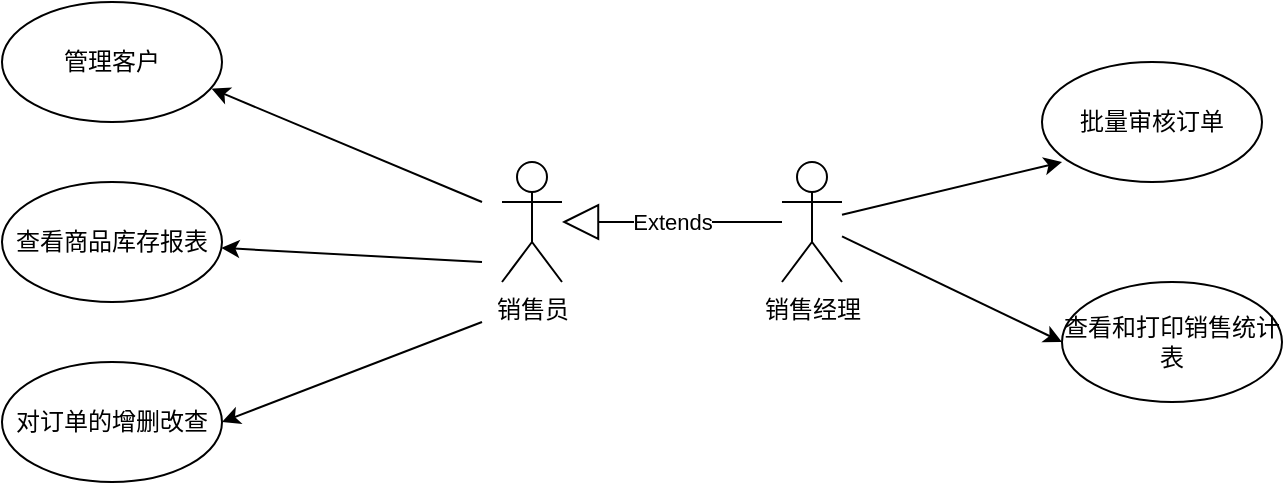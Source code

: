 <mxfile version="21.2.1" type="github">
  <diagram name="第 1 页" id="w4TY7IVOejmQeIWzf-mZ">
    <mxGraphModel dx="1050" dy="573" grid="1" gridSize="10" guides="1" tooltips="1" connect="1" arrows="1" fold="1" page="1" pageScale="1" pageWidth="827" pageHeight="1169" math="0" shadow="0">
      <root>
        <mxCell id="0" />
        <mxCell id="1" parent="0" />
        <mxCell id="OBMM-7ecoDWs5eMfNIn4-2" value="管理客户" style="ellipse;whiteSpace=wrap;html=1;" vertex="1" parent="1">
          <mxGeometry x="110" y="100" width="110" height="60" as="geometry" />
        </mxCell>
        <mxCell id="OBMM-7ecoDWs5eMfNIn4-3" value="查看商品库存报表" style="ellipse;whiteSpace=wrap;html=1;" vertex="1" parent="1">
          <mxGeometry x="110" y="190" width="110" height="60" as="geometry" />
        </mxCell>
        <mxCell id="OBMM-7ecoDWs5eMfNIn4-4" value="对订单的增删改查" style="ellipse;whiteSpace=wrap;html=1;" vertex="1" parent="1">
          <mxGeometry x="110" y="280" width="110" height="60" as="geometry" />
        </mxCell>
        <mxCell id="OBMM-7ecoDWs5eMfNIn4-5" value="销售员" style="shape=umlActor;verticalLabelPosition=bottom;verticalAlign=top;html=1;outlineConnect=0;" vertex="1" parent="1">
          <mxGeometry x="360" y="180" width="30" height="60" as="geometry" />
        </mxCell>
        <mxCell id="OBMM-7ecoDWs5eMfNIn4-6" value="销售经理" style="shape=umlActor;verticalLabelPosition=bottom;verticalAlign=top;html=1;outlineConnect=0;" vertex="1" parent="1">
          <mxGeometry x="500" y="180" width="30" height="60" as="geometry" />
        </mxCell>
        <mxCell id="OBMM-7ecoDWs5eMfNIn4-7" value="" style="endArrow=classic;html=1;rounded=0;entryX=0.091;entryY=0.833;entryDx=0;entryDy=0;entryPerimeter=0;" edge="1" parent="1" source="OBMM-7ecoDWs5eMfNIn4-6" target="OBMM-7ecoDWs5eMfNIn4-9">
          <mxGeometry width="50" height="50" relative="1" as="geometry">
            <mxPoint x="390" y="320" as="sourcePoint" />
            <mxPoint x="640" y="210" as="targetPoint" />
          </mxGeometry>
        </mxCell>
        <mxCell id="OBMM-7ecoDWs5eMfNIn4-9" value="批量审核订单" style="ellipse;whiteSpace=wrap;html=1;" vertex="1" parent="1">
          <mxGeometry x="630" y="130" width="110" height="60" as="geometry" />
        </mxCell>
        <mxCell id="OBMM-7ecoDWs5eMfNIn4-10" value="" style="endArrow=classic;html=1;rounded=0;entryX=0.953;entryY=0.723;entryDx=0;entryDy=0;entryPerimeter=0;" edge="1" parent="1" target="OBMM-7ecoDWs5eMfNIn4-2">
          <mxGeometry width="50" height="50" relative="1" as="geometry">
            <mxPoint x="350" y="200" as="sourcePoint" />
            <mxPoint x="440" y="270" as="targetPoint" />
          </mxGeometry>
        </mxCell>
        <mxCell id="OBMM-7ecoDWs5eMfNIn4-12" value="" style="endArrow=classic;html=1;rounded=0;" edge="1" parent="1" target="OBMM-7ecoDWs5eMfNIn4-3">
          <mxGeometry width="50" height="50" relative="1" as="geometry">
            <mxPoint x="350" y="230" as="sourcePoint" />
            <mxPoint x="440" y="270" as="targetPoint" />
          </mxGeometry>
        </mxCell>
        <mxCell id="OBMM-7ecoDWs5eMfNIn4-13" value="" style="endArrow=classic;html=1;rounded=0;entryX=1;entryY=0.5;entryDx=0;entryDy=0;" edge="1" parent="1" target="OBMM-7ecoDWs5eMfNIn4-4">
          <mxGeometry width="50" height="50" relative="1" as="geometry">
            <mxPoint x="350" y="260" as="sourcePoint" />
            <mxPoint x="440" y="270" as="targetPoint" />
          </mxGeometry>
        </mxCell>
        <mxCell id="OBMM-7ecoDWs5eMfNIn4-15" value="Extends" style="endArrow=block;endSize=16;endFill=0;html=1;rounded=0;" edge="1" parent="1" source="OBMM-7ecoDWs5eMfNIn4-6" target="OBMM-7ecoDWs5eMfNIn4-5">
          <mxGeometry width="160" relative="1" as="geometry">
            <mxPoint x="330" y="300" as="sourcePoint" />
            <mxPoint x="490" y="300" as="targetPoint" />
          </mxGeometry>
        </mxCell>
        <mxCell id="OBMM-7ecoDWs5eMfNIn4-16" value="" style="endArrow=classic;html=1;rounded=0;entryX=0;entryY=0.5;entryDx=0;entryDy=0;" edge="1" parent="1" target="OBMM-7ecoDWs5eMfNIn4-17" source="OBMM-7ecoDWs5eMfNIn4-6">
          <mxGeometry width="50" height="50" relative="1" as="geometry">
            <mxPoint x="540" y="316" as="sourcePoint" />
            <mxPoint x="650" y="320" as="targetPoint" />
          </mxGeometry>
        </mxCell>
        <mxCell id="OBMM-7ecoDWs5eMfNIn4-17" value="查看和打印销售统计表" style="ellipse;whiteSpace=wrap;html=1;" vertex="1" parent="1">
          <mxGeometry x="640" y="240" width="110" height="60" as="geometry" />
        </mxCell>
      </root>
    </mxGraphModel>
  </diagram>
</mxfile>
